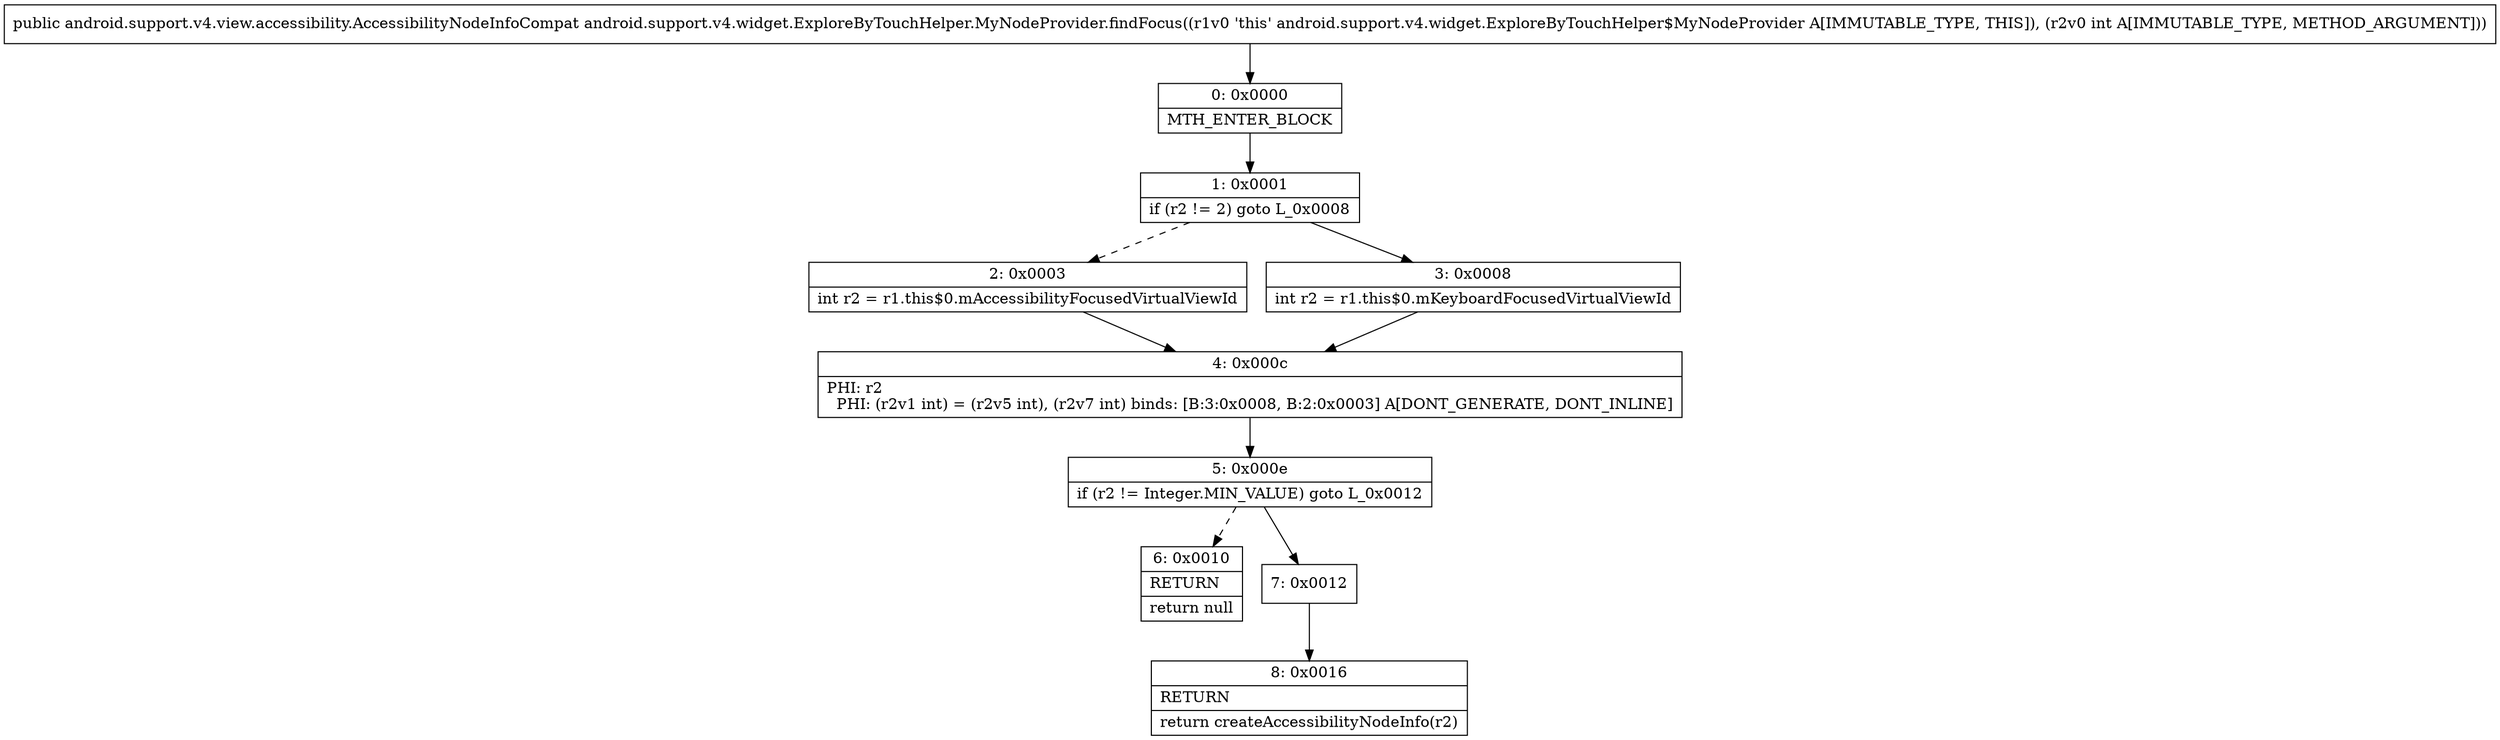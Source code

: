 digraph "CFG forandroid.support.v4.widget.ExploreByTouchHelper.MyNodeProvider.findFocus(I)Landroid\/support\/v4\/view\/accessibility\/AccessibilityNodeInfoCompat;" {
Node_0 [shape=record,label="{0\:\ 0x0000|MTH_ENTER_BLOCK\l}"];
Node_1 [shape=record,label="{1\:\ 0x0001|if (r2 != 2) goto L_0x0008\l}"];
Node_2 [shape=record,label="{2\:\ 0x0003|int r2 = r1.this$0.mAccessibilityFocusedVirtualViewId\l}"];
Node_3 [shape=record,label="{3\:\ 0x0008|int r2 = r1.this$0.mKeyboardFocusedVirtualViewId\l}"];
Node_4 [shape=record,label="{4\:\ 0x000c|PHI: r2 \l  PHI: (r2v1 int) = (r2v5 int), (r2v7 int) binds: [B:3:0x0008, B:2:0x0003] A[DONT_GENERATE, DONT_INLINE]\l}"];
Node_5 [shape=record,label="{5\:\ 0x000e|if (r2 != Integer.MIN_VALUE) goto L_0x0012\l}"];
Node_6 [shape=record,label="{6\:\ 0x0010|RETURN\l|return null\l}"];
Node_7 [shape=record,label="{7\:\ 0x0012}"];
Node_8 [shape=record,label="{8\:\ 0x0016|RETURN\l|return createAccessibilityNodeInfo(r2)\l}"];
MethodNode[shape=record,label="{public android.support.v4.view.accessibility.AccessibilityNodeInfoCompat android.support.v4.widget.ExploreByTouchHelper.MyNodeProvider.findFocus((r1v0 'this' android.support.v4.widget.ExploreByTouchHelper$MyNodeProvider A[IMMUTABLE_TYPE, THIS]), (r2v0 int A[IMMUTABLE_TYPE, METHOD_ARGUMENT])) }"];
MethodNode -> Node_0;
Node_0 -> Node_1;
Node_1 -> Node_2[style=dashed];
Node_1 -> Node_3;
Node_2 -> Node_4;
Node_3 -> Node_4;
Node_4 -> Node_5;
Node_5 -> Node_6[style=dashed];
Node_5 -> Node_7;
Node_7 -> Node_8;
}

